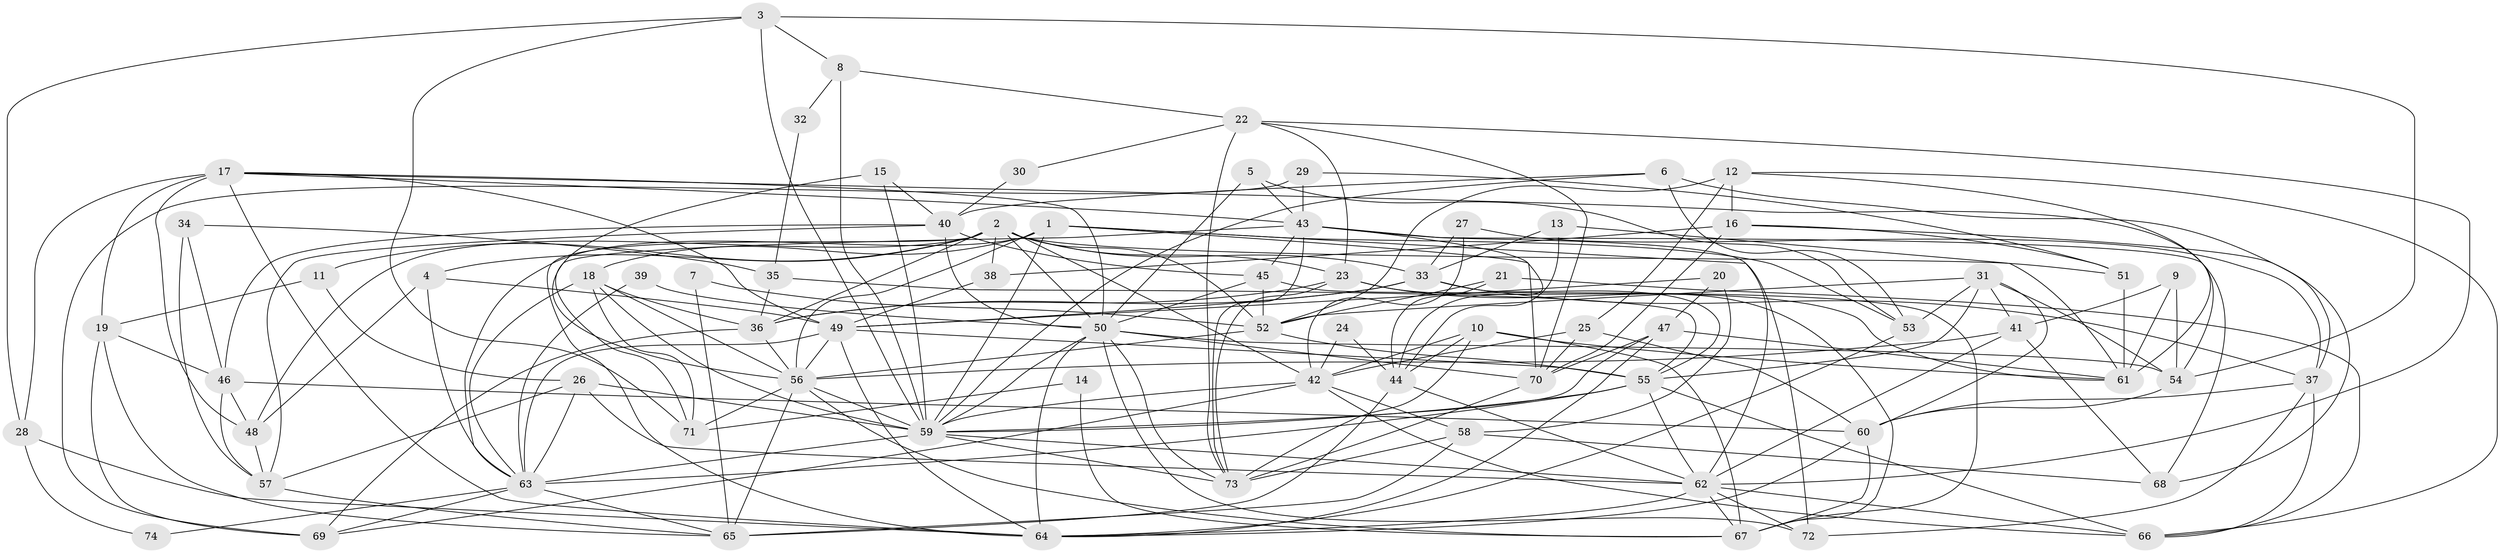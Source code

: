 // original degree distribution, {5: 0.17567567567567569, 4: 0.2702702702702703, 3: 0.25675675675675674, 7: 0.04054054054054054, 6: 0.08783783783783784, 2: 0.14864864864864866, 8: 0.02027027027027027}
// Generated by graph-tools (version 1.1) at 2025/26/03/09/25 03:26:15]
// undirected, 74 vertices, 209 edges
graph export_dot {
graph [start="1"]
  node [color=gray90,style=filled];
  1;
  2;
  3;
  4;
  5;
  6;
  7;
  8;
  9;
  10;
  11;
  12;
  13;
  14;
  15;
  16;
  17;
  18;
  19;
  20;
  21;
  22;
  23;
  24;
  25;
  26;
  27;
  28;
  29;
  30;
  31;
  32;
  33;
  34;
  35;
  36;
  37;
  38;
  39;
  40;
  41;
  42;
  43;
  44;
  45;
  46;
  47;
  48;
  49;
  50;
  51;
  52;
  53;
  54;
  55;
  56;
  57;
  58;
  59;
  60;
  61;
  62;
  63;
  64;
  65;
  66;
  67;
  68;
  69;
  70;
  71;
  72;
  73;
  74;
  1 -- 18 [weight=1.0];
  1 -- 53 [weight=1.0];
  1 -- 56 [weight=1.0];
  1 -- 59 [weight=1.0];
  1 -- 63 [weight=1.0];
  1 -- 70 [weight=1.0];
  1 -- 72 [weight=1.0];
  2 -- 4 [weight=1.0];
  2 -- 11 [weight=1.0];
  2 -- 23 [weight=1.0];
  2 -- 33 [weight=1.0];
  2 -- 36 [weight=1.0];
  2 -- 38 [weight=1.0];
  2 -- 42 [weight=1.0];
  2 -- 48 [weight=1.0];
  2 -- 50 [weight=1.0];
  2 -- 51 [weight=1.0];
  2 -- 52 [weight=1.0];
  2 -- 64 [weight=1.0];
  3 -- 8 [weight=1.0];
  3 -- 28 [weight=1.0];
  3 -- 54 [weight=1.0];
  3 -- 59 [weight=1.0];
  3 -- 71 [weight=1.0];
  4 -- 48 [weight=1.0];
  4 -- 49 [weight=1.0];
  4 -- 63 [weight=1.0];
  5 -- 43 [weight=1.0];
  5 -- 50 [weight=1.0];
  5 -- 53 [weight=1.0];
  6 -- 37 [weight=1.0];
  6 -- 40 [weight=1.0];
  6 -- 53 [weight=1.0];
  6 -- 59 [weight=1.0];
  7 -- 52 [weight=1.0];
  7 -- 65 [weight=2.0];
  8 -- 22 [weight=1.0];
  8 -- 32 [weight=1.0];
  8 -- 59 [weight=2.0];
  9 -- 41 [weight=1.0];
  9 -- 54 [weight=1.0];
  9 -- 61 [weight=1.0];
  10 -- 42 [weight=1.0];
  10 -- 44 [weight=1.0];
  10 -- 61 [weight=1.0];
  10 -- 67 [weight=1.0];
  10 -- 73 [weight=1.0];
  11 -- 19 [weight=1.0];
  11 -- 26 [weight=1.0];
  12 -- 16 [weight=1.0];
  12 -- 25 [weight=1.0];
  12 -- 52 [weight=1.0];
  12 -- 61 [weight=1.0];
  12 -- 66 [weight=1.0];
  13 -- 33 [weight=1.0];
  13 -- 44 [weight=1.0];
  13 -- 61 [weight=1.0];
  14 -- 67 [weight=1.0];
  14 -- 71 [weight=1.0];
  15 -- 40 [weight=1.0];
  15 -- 56 [weight=1.0];
  15 -- 59 [weight=2.0];
  16 -- 38 [weight=1.0];
  16 -- 51 [weight=1.0];
  16 -- 68 [weight=1.0];
  16 -- 70 [weight=2.0];
  17 -- 19 [weight=1.0];
  17 -- 28 [weight=1.0];
  17 -- 43 [weight=1.0];
  17 -- 48 [weight=1.0];
  17 -- 49 [weight=1.0];
  17 -- 50 [weight=1.0];
  17 -- 54 [weight=1.0];
  17 -- 64 [weight=2.0];
  18 -- 36 [weight=1.0];
  18 -- 56 [weight=1.0];
  18 -- 59 [weight=1.0];
  18 -- 63 [weight=1.0];
  18 -- 71 [weight=1.0];
  19 -- 46 [weight=1.0];
  19 -- 65 [weight=1.0];
  19 -- 69 [weight=1.0];
  20 -- 47 [weight=2.0];
  20 -- 49 [weight=1.0];
  20 -- 58 [weight=1.0];
  21 -- 44 [weight=1.0];
  21 -- 52 [weight=1.0];
  21 -- 66 [weight=1.0];
  22 -- 23 [weight=1.0];
  22 -- 30 [weight=1.0];
  22 -- 62 [weight=1.0];
  22 -- 70 [weight=1.0];
  22 -- 73 [weight=1.0];
  23 -- 36 [weight=1.0];
  23 -- 61 [weight=1.0];
  23 -- 67 [weight=1.0];
  23 -- 73 [weight=1.0];
  24 -- 42 [weight=1.0];
  24 -- 44 [weight=1.0];
  25 -- 42 [weight=1.0];
  25 -- 60 [weight=1.0];
  25 -- 70 [weight=1.0];
  26 -- 57 [weight=1.0];
  26 -- 59 [weight=1.0];
  26 -- 62 [weight=1.0];
  26 -- 63 [weight=1.0];
  27 -- 33 [weight=1.0];
  27 -- 37 [weight=1.0];
  27 -- 42 [weight=1.0];
  28 -- 64 [weight=1.0];
  28 -- 74 [weight=1.0];
  29 -- 43 [weight=1.0];
  29 -- 51 [weight=1.0];
  29 -- 69 [weight=1.0];
  30 -- 40 [weight=1.0];
  31 -- 41 [weight=1.0];
  31 -- 52 [weight=1.0];
  31 -- 53 [weight=1.0];
  31 -- 54 [weight=1.0];
  31 -- 55 [weight=1.0];
  31 -- 60 [weight=1.0];
  32 -- 35 [weight=1.0];
  33 -- 36 [weight=1.0];
  33 -- 37 [weight=1.0];
  33 -- 49 [weight=1.0];
  33 -- 55 [weight=1.0];
  34 -- 35 [weight=1.0];
  34 -- 46 [weight=1.0];
  34 -- 57 [weight=1.0];
  35 -- 36 [weight=1.0];
  35 -- 55 [weight=1.0];
  36 -- 56 [weight=1.0];
  36 -- 69 [weight=1.0];
  37 -- 60 [weight=1.0];
  37 -- 66 [weight=1.0];
  37 -- 72 [weight=1.0];
  38 -- 49 [weight=1.0];
  39 -- 50 [weight=1.0];
  39 -- 63 [weight=1.0];
  40 -- 45 [weight=1.0];
  40 -- 46 [weight=1.0];
  40 -- 50 [weight=1.0];
  40 -- 57 [weight=1.0];
  41 -- 56 [weight=1.0];
  41 -- 62 [weight=1.0];
  41 -- 68 [weight=1.0];
  42 -- 58 [weight=1.0];
  42 -- 59 [weight=1.0];
  42 -- 66 [weight=1.0];
  42 -- 69 [weight=1.0];
  43 -- 44 [weight=1.0];
  43 -- 45 [weight=1.0];
  43 -- 62 [weight=1.0];
  43 -- 68 [weight=1.0];
  43 -- 71 [weight=1.0];
  43 -- 73 [weight=1.0];
  44 -- 62 [weight=1.0];
  44 -- 65 [weight=1.0];
  45 -- 50 [weight=1.0];
  45 -- 52 [weight=1.0];
  45 -- 67 [weight=1.0];
  46 -- 48 [weight=1.0];
  46 -- 57 [weight=1.0];
  46 -- 60 [weight=1.0];
  47 -- 59 [weight=1.0];
  47 -- 61 [weight=1.0];
  47 -- 64 [weight=1.0];
  47 -- 70 [weight=1.0];
  48 -- 57 [weight=1.0];
  49 -- 55 [weight=1.0];
  49 -- 56 [weight=1.0];
  49 -- 63 [weight=1.0];
  49 -- 64 [weight=1.0];
  50 -- 54 [weight=1.0];
  50 -- 59 [weight=1.0];
  50 -- 64 [weight=1.0];
  50 -- 70 [weight=1.0];
  50 -- 72 [weight=1.0];
  50 -- 73 [weight=1.0];
  51 -- 61 [weight=1.0];
  52 -- 55 [weight=1.0];
  52 -- 56 [weight=1.0];
  53 -- 64 [weight=1.0];
  54 -- 60 [weight=2.0];
  55 -- 59 [weight=1.0];
  55 -- 62 [weight=1.0];
  55 -- 63 [weight=2.0];
  55 -- 66 [weight=1.0];
  56 -- 59 [weight=1.0];
  56 -- 65 [weight=1.0];
  56 -- 67 [weight=1.0];
  56 -- 71 [weight=1.0];
  57 -- 65 [weight=1.0];
  58 -- 65 [weight=1.0];
  58 -- 68 [weight=1.0];
  58 -- 73 [weight=2.0];
  59 -- 62 [weight=1.0];
  59 -- 63 [weight=1.0];
  59 -- 73 [weight=1.0];
  60 -- 64 [weight=2.0];
  60 -- 67 [weight=1.0];
  62 -- 64 [weight=1.0];
  62 -- 66 [weight=1.0];
  62 -- 67 [weight=1.0];
  62 -- 72 [weight=1.0];
  63 -- 65 [weight=1.0];
  63 -- 69 [weight=1.0];
  63 -- 74 [weight=1.0];
  70 -- 73 [weight=1.0];
}
